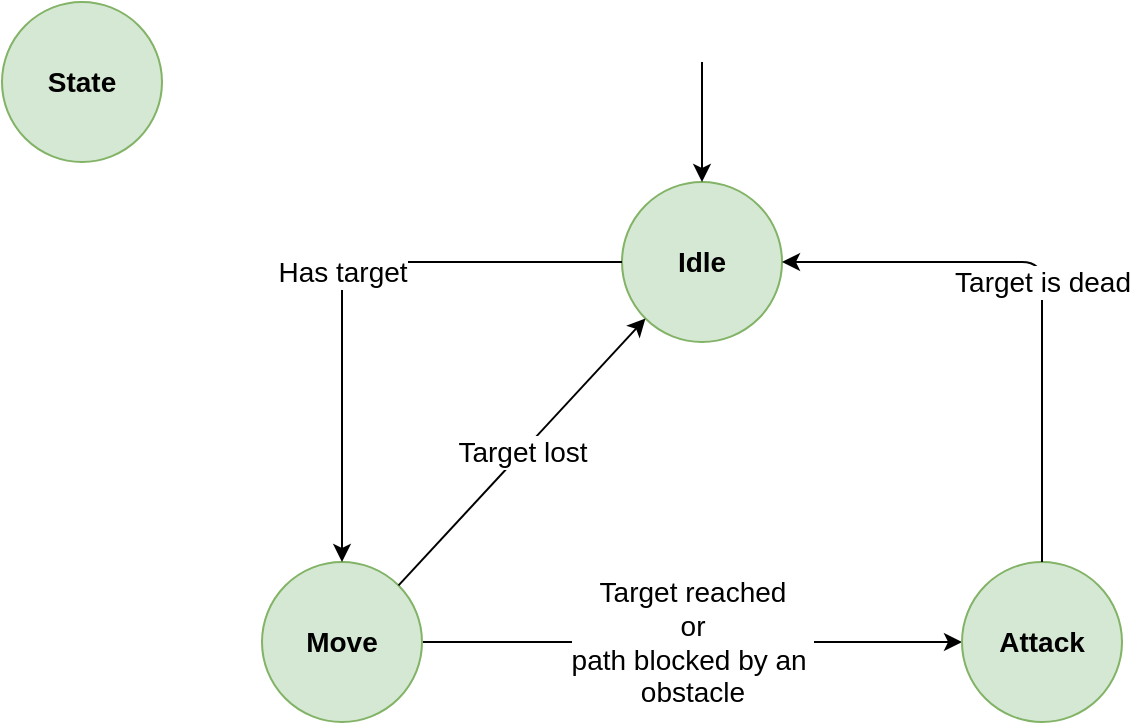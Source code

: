 <mxfile version="14.5.1" type="device"><diagram id="DTuA5OLXCHKRh2OD7A-y" name="Stránka-"><mxGraphModel dx="904" dy="567" grid="1" gridSize="10" guides="1" tooltips="1" connect="1" arrows="1" fold="1" page="1" pageScale="1" pageWidth="827" pageHeight="1169" math="0" shadow="0"><root><mxCell id="0"/><mxCell id="1" parent="0"/><mxCell id="-fxLiTiQWjnXW8AQtdRZ-1" value="State" style="ellipse;whiteSpace=wrap;html=1;fillColor=#d5e8d4;strokeColor=#82b366;fontSize=14;fontStyle=1" vertex="1" parent="1"><mxGeometry x="40" y="40" width="80" height="80" as="geometry"/></mxCell><mxCell id="-fxLiTiQWjnXW8AQtdRZ-2" value="Idle" style="ellipse;whiteSpace=wrap;html=1;fillColor=#d5e8d4;strokeColor=#82b366;fontSize=14;fontStyle=1" vertex="1" parent="1"><mxGeometry x="350" y="130" width="80" height="80" as="geometry"/></mxCell><mxCell id="-fxLiTiQWjnXW8AQtdRZ-3" value="" style="endArrow=classic;html=1;entryX=0.5;entryY=0;entryDx=0;entryDy=0;" edge="1" parent="1" target="-fxLiTiQWjnXW8AQtdRZ-2"><mxGeometry width="50" height="50" relative="1" as="geometry"><mxPoint x="390" y="70" as="sourcePoint"/><mxPoint x="530" y="140" as="targetPoint"/></mxGeometry></mxCell><mxCell id="-fxLiTiQWjnXW8AQtdRZ-11" value="Target reached&lt;br&gt;or&lt;br&gt;path blocked by an&amp;nbsp;&lt;br&gt;obstacle" style="edgeStyle=orthogonalEdgeStyle;rounded=0;orthogonalLoop=1;jettySize=auto;html=1;entryX=0;entryY=0.5;entryDx=0;entryDy=0;fontSize=14;" edge="1" parent="1" source="-fxLiTiQWjnXW8AQtdRZ-4" target="-fxLiTiQWjnXW8AQtdRZ-7"><mxGeometry relative="1" as="geometry"/></mxCell><mxCell id="-fxLiTiQWjnXW8AQtdRZ-4" value="Move" style="ellipse;whiteSpace=wrap;html=1;fillColor=#d5e8d4;strokeColor=#82b366;fontSize=14;fontStyle=1" vertex="1" parent="1"><mxGeometry x="170" y="320" width="80" height="80" as="geometry"/></mxCell><mxCell id="-fxLiTiQWjnXW8AQtdRZ-6" value="Has target" style="endArrow=classic;html=1;fontSize=14;exitX=0;exitY=0.5;exitDx=0;exitDy=0;entryX=0.5;entryY=0;entryDx=0;entryDy=0;" edge="1" parent="1" source="-fxLiTiQWjnXW8AQtdRZ-2" target="-fxLiTiQWjnXW8AQtdRZ-4"><mxGeometry width="50" height="50" relative="1" as="geometry"><mxPoint x="350.0" y="170.0" as="sourcePoint"/><mxPoint x="270" y="290" as="targetPoint"/><Array as="points"><mxPoint x="210" y="170"/></Array></mxGeometry></mxCell><mxCell id="-fxLiTiQWjnXW8AQtdRZ-7" value="Attack" style="ellipse;whiteSpace=wrap;html=1;fillColor=#d5e8d4;strokeColor=#82b366;fontSize=14;fontStyle=1" vertex="1" parent="1"><mxGeometry x="520" y="320" width="80" height="80" as="geometry"/></mxCell><mxCell id="-fxLiTiQWjnXW8AQtdRZ-10" value="Target is dead" style="endArrow=classic;html=1;fontSize=14;exitX=0.5;exitY=0;exitDx=0;exitDy=0;entryX=1;entryY=0.5;entryDx=0;entryDy=0;" edge="1" parent="1" source="-fxLiTiQWjnXW8AQtdRZ-7" target="-fxLiTiQWjnXW8AQtdRZ-2"><mxGeometry width="50" height="50" relative="1" as="geometry"><mxPoint x="520.0" y="290" as="sourcePoint"/><mxPoint x="430.0" y="170.0" as="targetPoint"/><Array as="points"><mxPoint x="560" y="170"/></Array></mxGeometry></mxCell><mxCell id="-fxLiTiQWjnXW8AQtdRZ-12" value="Target lost" style="endArrow=classic;html=1;fontSize=14;exitX=1;exitY=0;exitDx=0;exitDy=0;entryX=0;entryY=1;entryDx=0;entryDy=0;" edge="1" parent="1" source="-fxLiTiQWjnXW8AQtdRZ-4" target="-fxLiTiQWjnXW8AQtdRZ-2"><mxGeometry width="50" height="50" relative="1" as="geometry"><mxPoint x="360" y="220" as="sourcePoint"/><mxPoint x="410" y="170" as="targetPoint"/></mxGeometry></mxCell></root></mxGraphModel></diagram></mxfile>